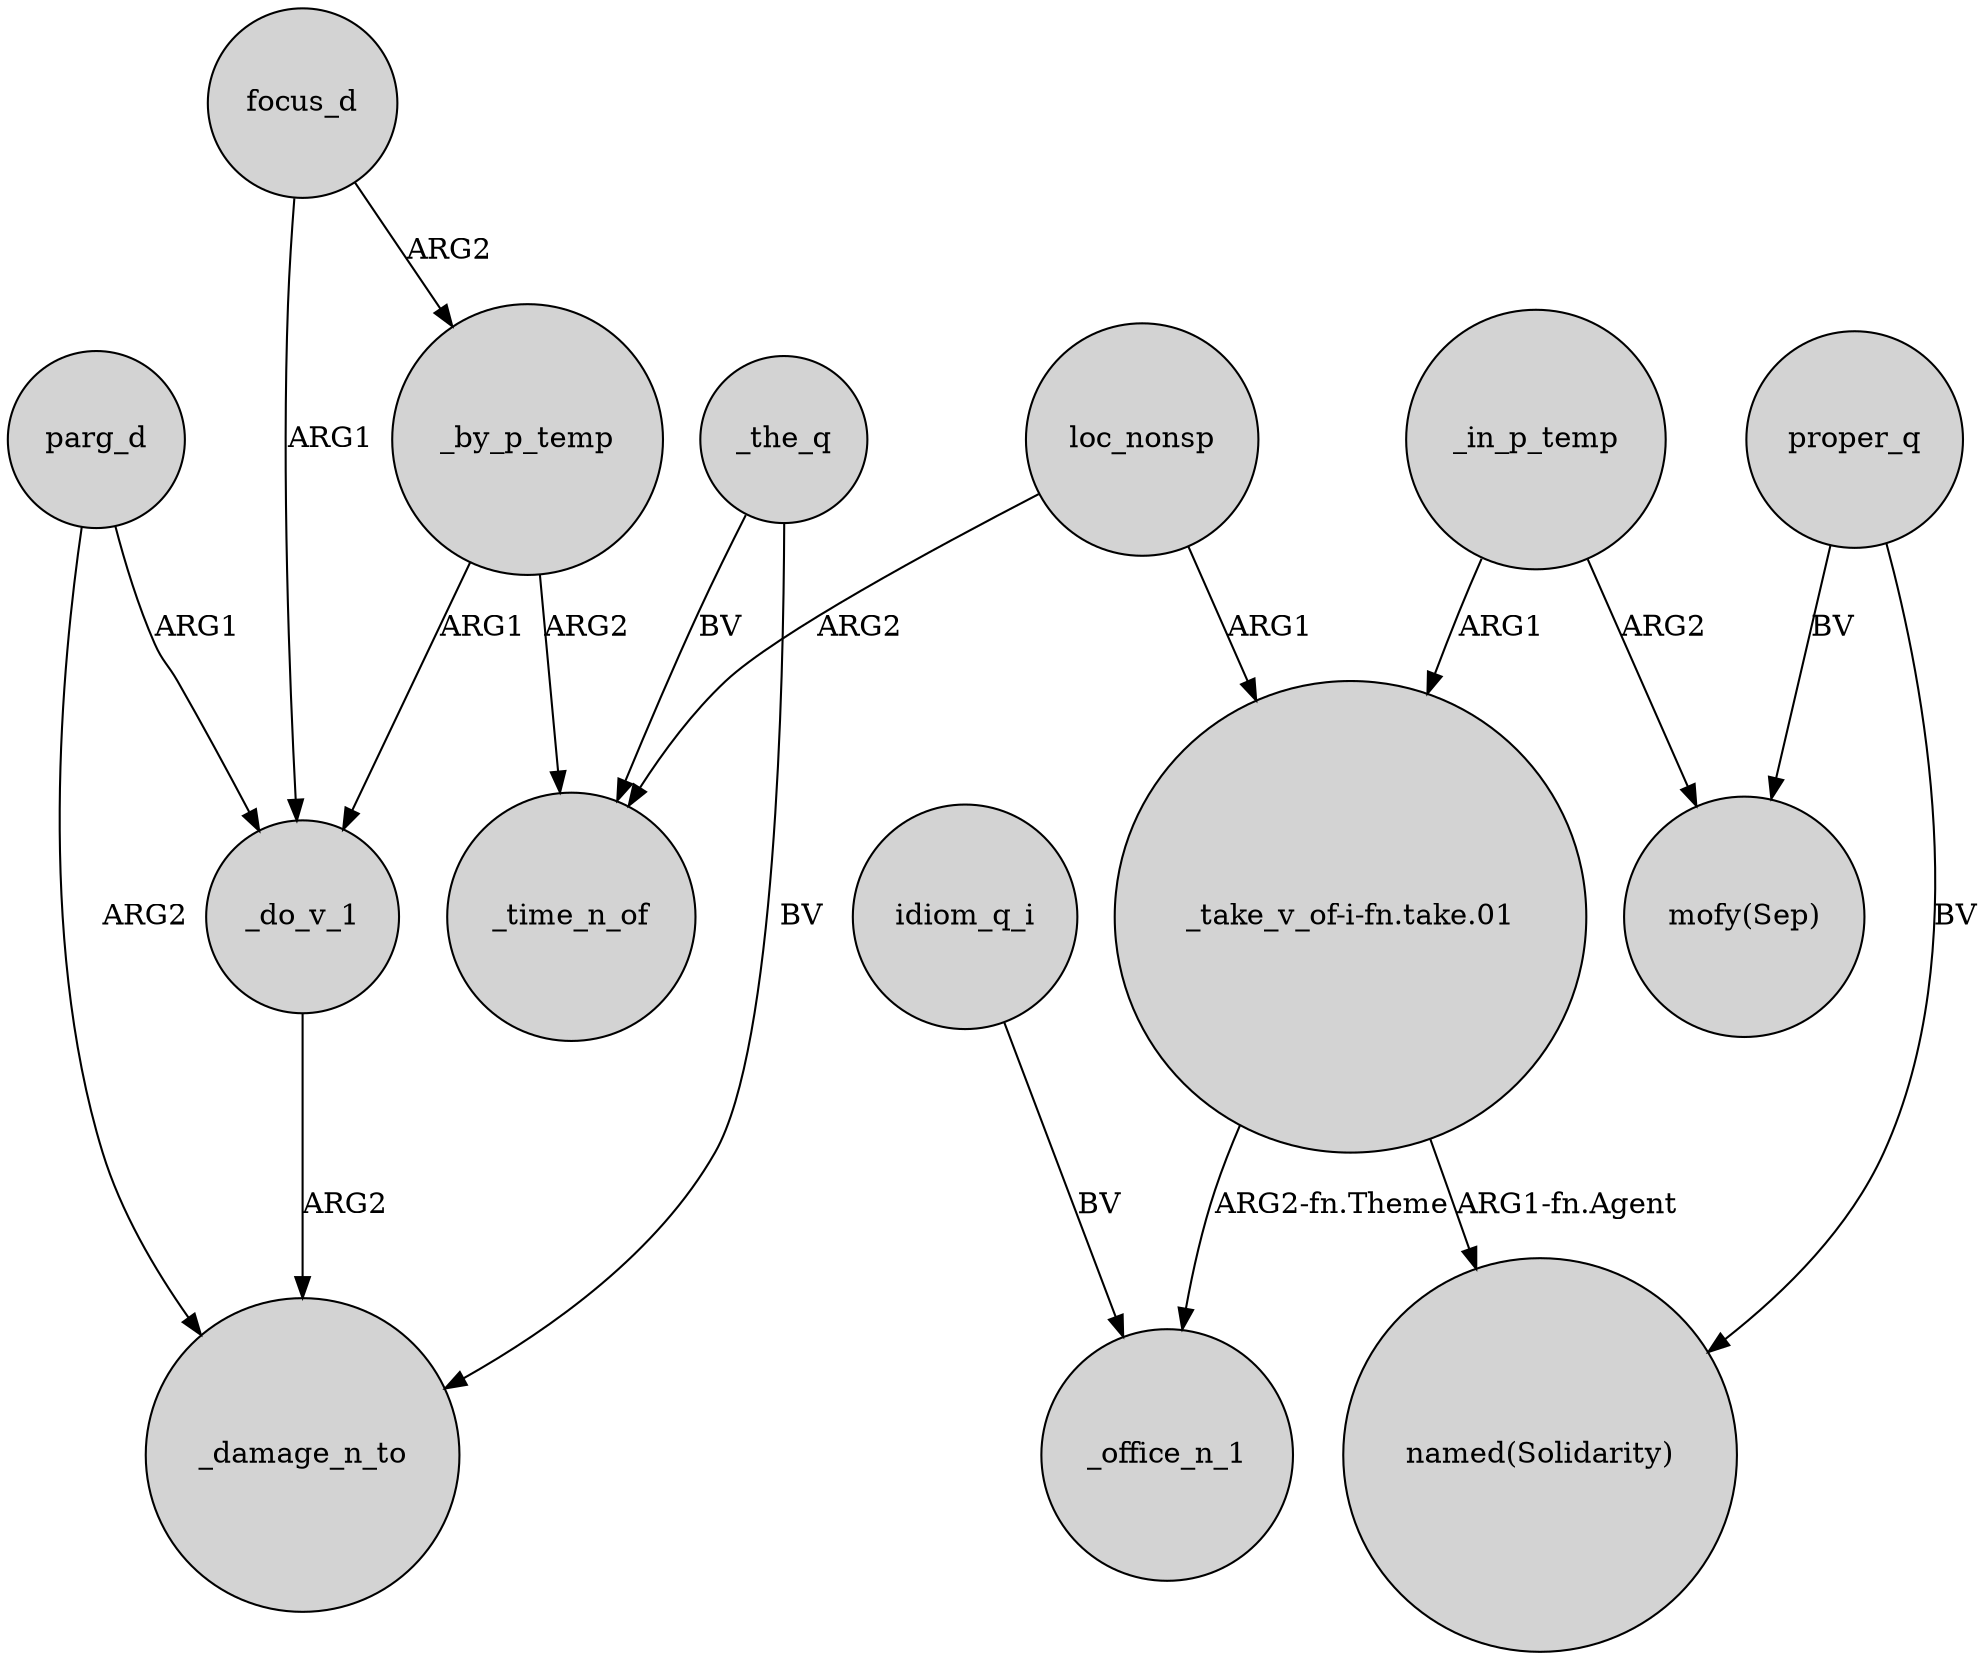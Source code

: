 digraph {
	node [shape=circle style=filled]
	_by_p_temp -> _do_v_1 [label=ARG1]
	idiom_q_i -> _office_n_1 [label=BV]
	_the_q -> _time_n_of [label=BV]
	loc_nonsp -> _time_n_of [label=ARG2]
	"_take_v_of-i-fn.take.01" -> "named(Solidarity)" [label="ARG1-fn.Agent"]
	parg_d -> _do_v_1 [label=ARG1]
	proper_q -> "named(Solidarity)" [label=BV]
	proper_q -> "mofy(Sep)" [label=BV]
	loc_nonsp -> "_take_v_of-i-fn.take.01" [label=ARG1]
	_do_v_1 -> _damage_n_to [label=ARG2]
	_by_p_temp -> _time_n_of [label=ARG2]
	focus_d -> _by_p_temp [label=ARG2]
	"_take_v_of-i-fn.take.01" -> _office_n_1 [label="ARG2-fn.Theme"]
	_in_p_temp -> "_take_v_of-i-fn.take.01" [label=ARG1]
	_the_q -> _damage_n_to [label=BV]
	_in_p_temp -> "mofy(Sep)" [label=ARG2]
	parg_d -> _damage_n_to [label=ARG2]
	focus_d -> _do_v_1 [label=ARG1]
}
